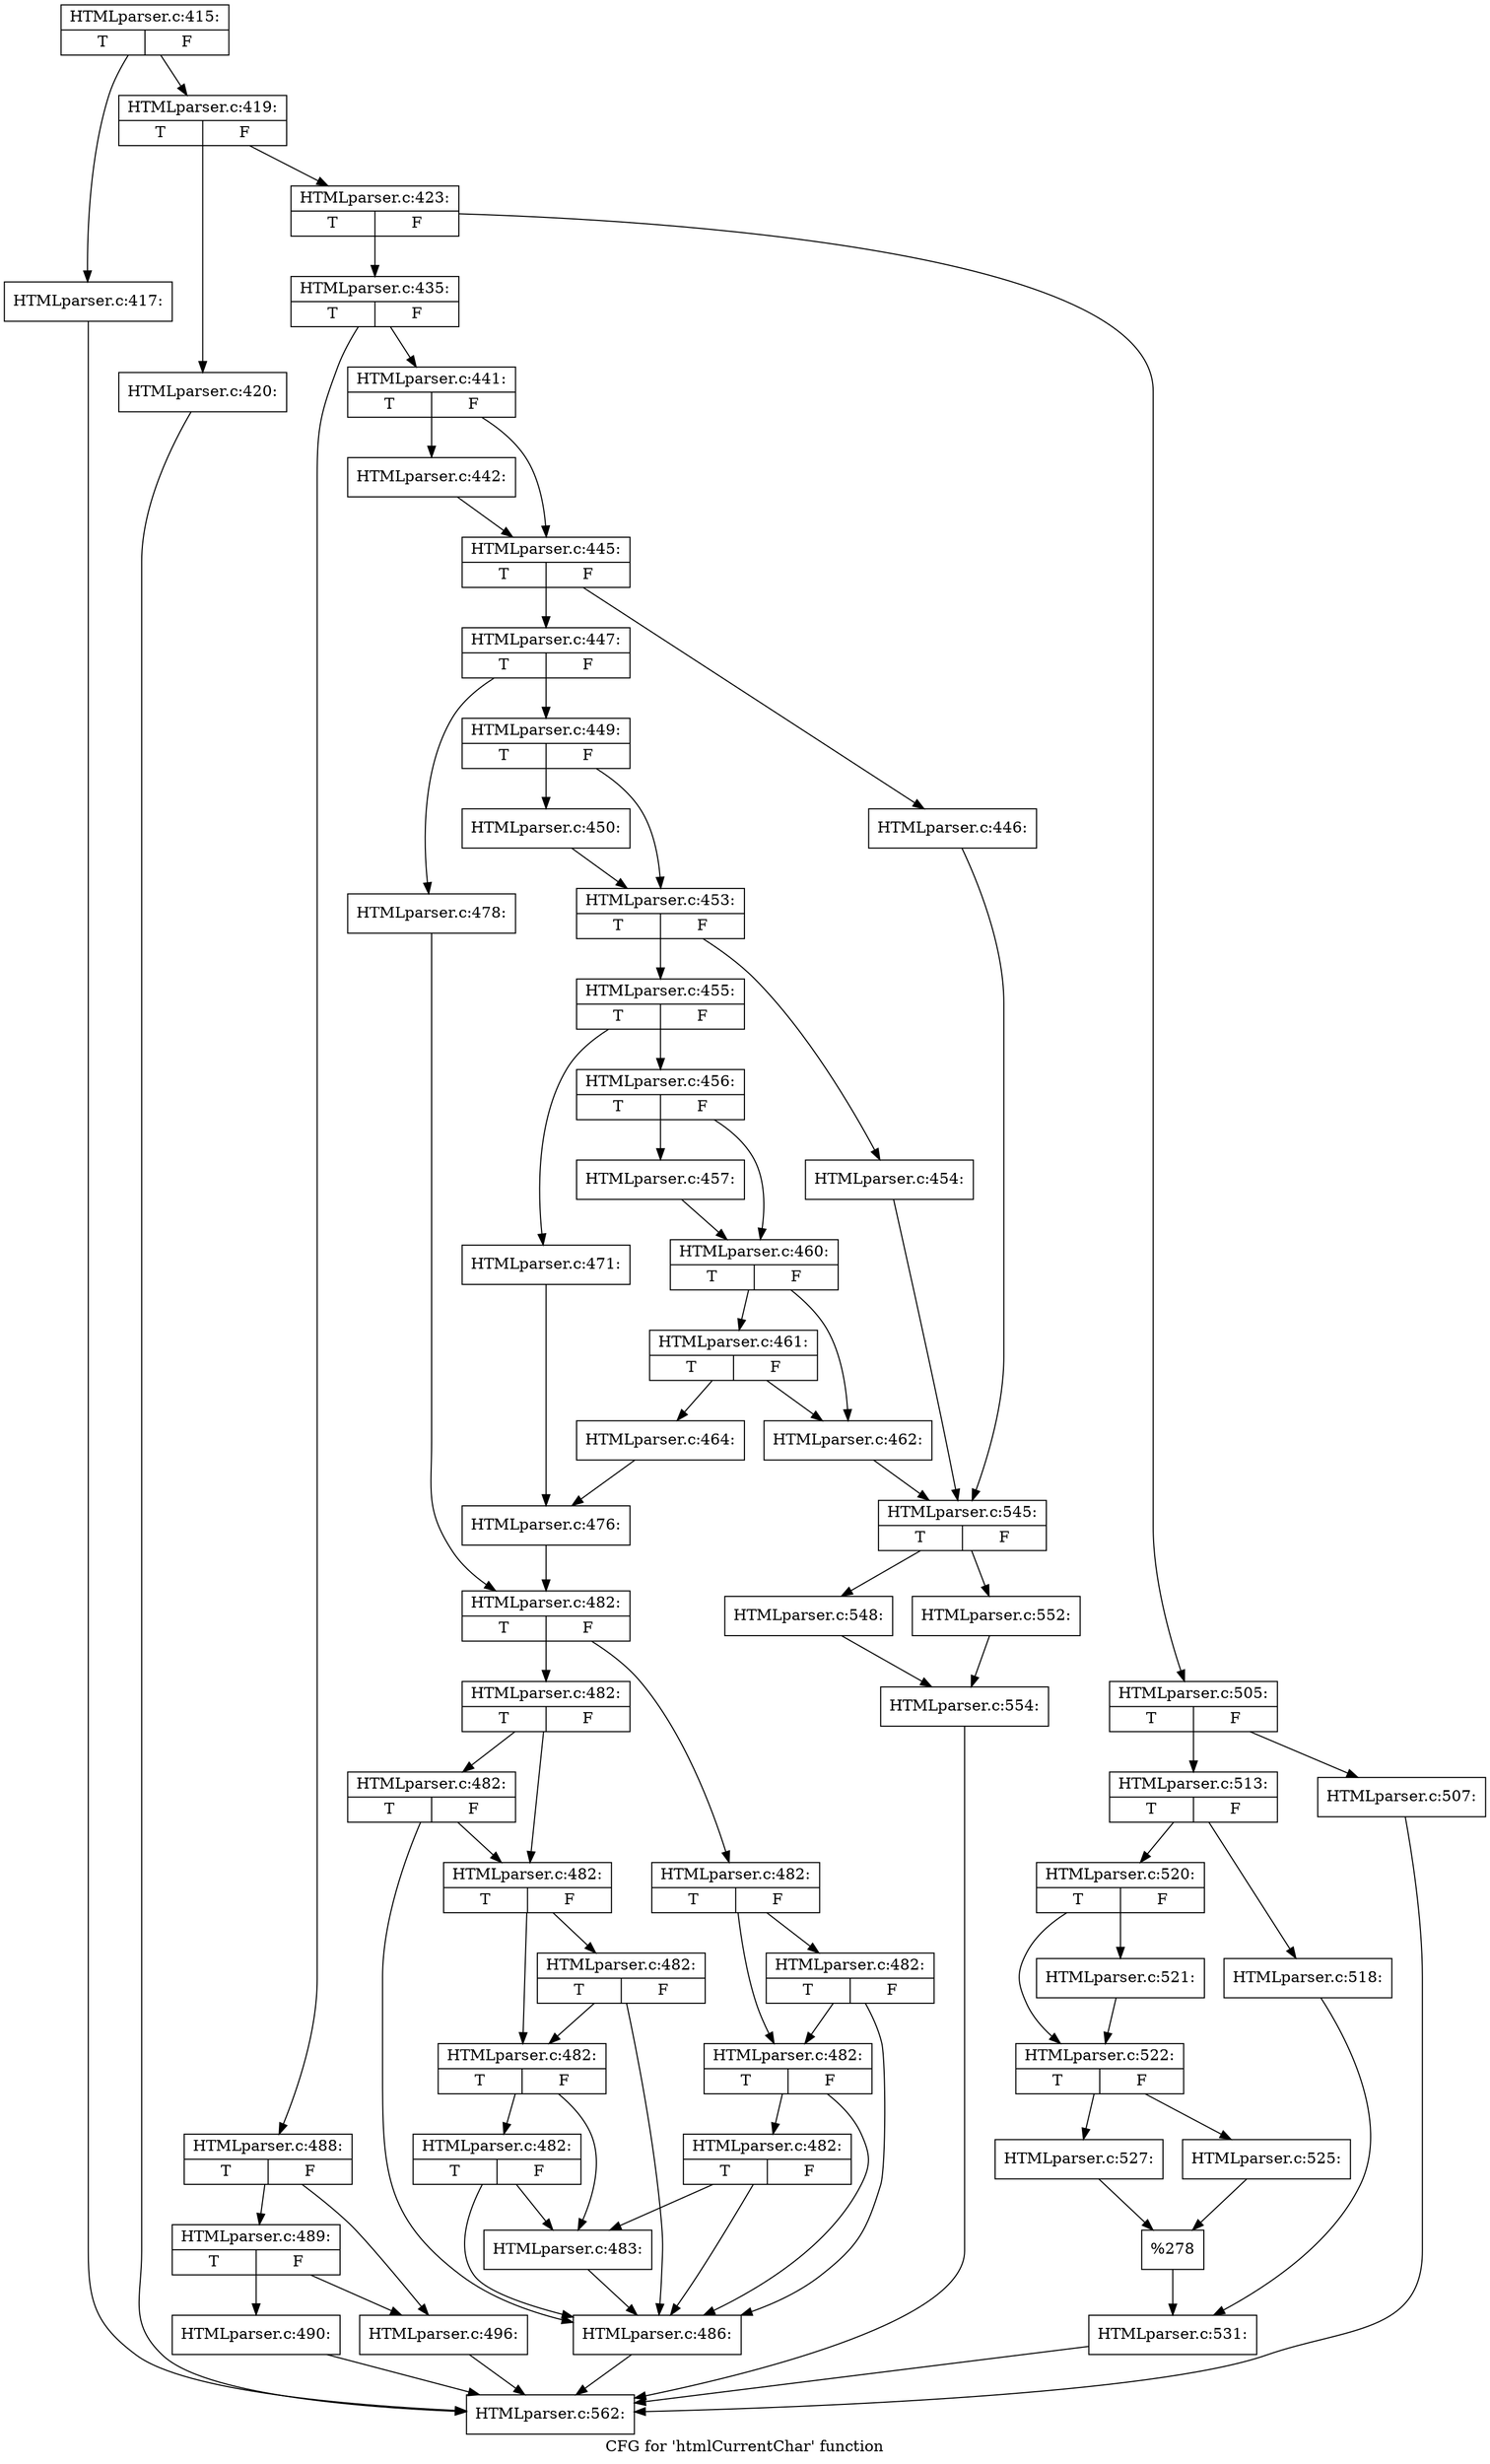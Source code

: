 digraph "CFG for 'htmlCurrentChar' function" {
	label="CFG for 'htmlCurrentChar' function";

	Node0x3e8e9e0 [shape=record,label="{HTMLparser.c:415:|{<s0>T|<s1>F}}"];
	Node0x3e8e9e0 -> Node0x3e828b0;
	Node0x3e8e9e0 -> Node0x3e82900;
	Node0x3e828b0 [shape=record,label="{HTMLparser.c:417:}"];
	Node0x3e828b0 -> Node0x3e82b90;
	Node0x3e82900 [shape=record,label="{HTMLparser.c:419:|{<s0>T|<s1>F}}"];
	Node0x3e82900 -> Node0x3e92100;
	Node0x3e82900 -> Node0x3e92150;
	Node0x3e92100 [shape=record,label="{HTMLparser.c:420:}"];
	Node0x3e92100 -> Node0x3e82b90;
	Node0x3e92150 [shape=record,label="{HTMLparser.c:423:|{<s0>T|<s1>F}}"];
	Node0x3e92150 -> Node0x3e92b10;
	Node0x3e92150 -> Node0x3e92b60;
	Node0x3e92b10 [shape=record,label="{HTMLparser.c:435:|{<s0>T|<s1>F}}"];
	Node0x3e92b10 -> Node0x3e93dd0;
	Node0x3e92b10 -> Node0x3e93e70;
	Node0x3e93dd0 [shape=record,label="{HTMLparser.c:441:|{<s0>T|<s1>F}}"];
	Node0x3e93dd0 -> Node0x3e942b0;
	Node0x3e93dd0 -> Node0x3e94300;
	Node0x3e942b0 [shape=record,label="{HTMLparser.c:442:}"];
	Node0x3e942b0 -> Node0x3e94300;
	Node0x3e94300 [shape=record,label="{HTMLparser.c:445:|{<s0>T|<s1>F}}"];
	Node0x3e94300 -> Node0x3e94f60;
	Node0x3e94300 -> Node0x3e94fb0;
	Node0x3e94f60 [shape=record,label="{HTMLparser.c:446:}"];
	Node0x3e94f60 -> Node0x3e95400;
	Node0x3e94fb0 [shape=record,label="{HTMLparser.c:447:|{<s0>T|<s1>F}}"];
	Node0x3e94fb0 -> Node0x3e95e60;
	Node0x3e94fb0 -> Node0x3e95f00;
	Node0x3e95e60 [shape=record,label="{HTMLparser.c:449:|{<s0>T|<s1>F}}"];
	Node0x3e95e60 -> Node0x3e96430;
	Node0x3e95e60 -> Node0x3e96480;
	Node0x3e96430 [shape=record,label="{HTMLparser.c:450:}"];
	Node0x3e96430 -> Node0x3e96480;
	Node0x3e96480 [shape=record,label="{HTMLparser.c:453:|{<s0>T|<s1>F}}"];
	Node0x3e96480 -> Node0x3e97080;
	Node0x3e96480 -> Node0x3e970d0;
	Node0x3e97080 [shape=record,label="{HTMLparser.c:454:}"];
	Node0x3e97080 -> Node0x3e95400;
	Node0x3e970d0 [shape=record,label="{HTMLparser.c:455:|{<s0>T|<s1>F}}"];
	Node0x3e970d0 -> Node0x3e97710;
	Node0x3e970d0 -> Node0x3e977b0;
	Node0x3e97710 [shape=record,label="{HTMLparser.c:456:|{<s0>T|<s1>F}}"];
	Node0x3e97710 -> Node0x3e97ce0;
	Node0x3e97710 -> Node0x3e97d30;
	Node0x3e97ce0 [shape=record,label="{HTMLparser.c:457:}"];
	Node0x3e97ce0 -> Node0x3e97d30;
	Node0x3e97d30 [shape=record,label="{HTMLparser.c:460:|{<s0>T|<s1>F}}"];
	Node0x3e97d30 -> Node0x3e98930;
	Node0x3e97d30 -> Node0x3e989d0;
	Node0x3e989d0 [shape=record,label="{HTMLparser.c:461:|{<s0>T|<s1>F}}"];
	Node0x3e989d0 -> Node0x3e98930;
	Node0x3e989d0 -> Node0x3e98980;
	Node0x3e98930 [shape=record,label="{HTMLparser.c:462:}"];
	Node0x3e98930 -> Node0x3e95400;
	Node0x3e98980 [shape=record,label="{HTMLparser.c:464:}"];
	Node0x3e98980 -> Node0x3e97760;
	Node0x3e977b0 [shape=record,label="{HTMLparser.c:471:}"];
	Node0x3e977b0 -> Node0x3e97760;
	Node0x3e97760 [shape=record,label="{HTMLparser.c:476:}"];
	Node0x3e97760 -> Node0x3e95eb0;
	Node0x3e95f00 [shape=record,label="{HTMLparser.c:478:}"];
	Node0x3e95f00 -> Node0x3e95eb0;
	Node0x3e95eb0 [shape=record,label="{HTMLparser.c:482:|{<s0>T|<s1>F}}"];
	Node0x3e95eb0 -> Node0x3e9cb90;
	Node0x3e95eb0 -> Node0x3e9cbe0;
	Node0x3e9cb90 [shape=record,label="{HTMLparser.c:482:|{<s0>T|<s1>F}}"];
	Node0x3e9cb90 -> Node0x3e9ced0;
	Node0x3e9cb90 -> Node0x3e9ce80;
	Node0x3e9ced0 [shape=record,label="{HTMLparser.c:482:|{<s0>T|<s1>F}}"];
	Node0x3e9ced0 -> Node0x3e9cb40;
	Node0x3e9ced0 -> Node0x3e9ce80;
	Node0x3e9ce80 [shape=record,label="{HTMLparser.c:482:|{<s0>T|<s1>F}}"];
	Node0x3e9ce80 -> Node0x3e9cb40;
	Node0x3e9ce80 -> Node0x3e9ce30;
	Node0x3e9ce30 [shape=record,label="{HTMLparser.c:482:|{<s0>T|<s1>F}}"];
	Node0x3e9ce30 -> Node0x3e9cb40;
	Node0x3e9ce30 -> Node0x3e9caf0;
	Node0x3e9cbe0 [shape=record,label="{HTMLparser.c:482:|{<s0>T|<s1>F}}"];
	Node0x3e9cbe0 -> Node0x3e9d580;
	Node0x3e9cbe0 -> Node0x3e9d530;
	Node0x3e9d580 [shape=record,label="{HTMLparser.c:482:|{<s0>T|<s1>F}}"];
	Node0x3e9d580 -> Node0x3e9cb40;
	Node0x3e9d580 -> Node0x3e9d530;
	Node0x3e9d530 [shape=record,label="{HTMLparser.c:482:|{<s0>T|<s1>F}}"];
	Node0x3e9d530 -> Node0x3e9d8b0;
	Node0x3e9d530 -> Node0x3e9d4e0;
	Node0x3e9d8b0 [shape=record,label="{HTMLparser.c:482:|{<s0>T|<s1>F}}"];
	Node0x3e9d8b0 -> Node0x3e9cb40;
	Node0x3e9d8b0 -> Node0x3e9d4e0;
	Node0x3e9d4e0 [shape=record,label="{HTMLparser.c:482:|{<s0>T|<s1>F}}"];
	Node0x3e9d4e0 -> Node0x3e9dbe0;
	Node0x3e9d4e0 -> Node0x3e9caf0;
	Node0x3e9dbe0 [shape=record,label="{HTMLparser.c:482:|{<s0>T|<s1>F}}"];
	Node0x3e9dbe0 -> Node0x3e9cb40;
	Node0x3e9dbe0 -> Node0x3e9caf0;
	Node0x3e9caf0 [shape=record,label="{HTMLparser.c:483:}"];
	Node0x3e9caf0 -> Node0x3e9cb40;
	Node0x3e9cb40 [shape=record,label="{HTMLparser.c:486:}"];
	Node0x3e9cb40 -> Node0x3e82b90;
	Node0x3e93e70 [shape=record,label="{HTMLparser.c:488:|{<s0>T|<s1>F}}"];
	Node0x3e93e70 -> Node0x3e9e820;
	Node0x3e93e70 -> Node0x3e9e7d0;
	Node0x3e9e820 [shape=record,label="{HTMLparser.c:489:|{<s0>T|<s1>F}}"];
	Node0x3e9e820 -> Node0x3e9e780;
	Node0x3e9e820 -> Node0x3e9e7d0;
	Node0x3e9e780 [shape=record,label="{HTMLparser.c:490:}"];
	Node0x3e9e780 -> Node0x3e82b90;
	Node0x3e9e7d0 [shape=record,label="{HTMLparser.c:496:}"];
	Node0x3e9e7d0 -> Node0x3e82b90;
	Node0x3e92b60 [shape=record,label="{HTMLparser.c:505:|{<s0>T|<s1>F}}"];
	Node0x3e92b60 -> Node0x3e93e20;
	Node0x3e92b60 -> Node0x3ea05c0;
	Node0x3e93e20 [shape=record,label="{HTMLparser.c:507:}"];
	Node0x3e93e20 -> Node0x3e82b90;
	Node0x3ea05c0 [shape=record,label="{HTMLparser.c:513:|{<s0>T|<s1>F}}"];
	Node0x3ea05c0 -> Node0x38759e0;
	Node0x3ea05c0 -> Node0x3ea23c0;
	Node0x38759e0 [shape=record,label="{HTMLparser.c:518:}"];
	Node0x38759e0 -> Node0x3ea2030;
	Node0x3ea23c0 [shape=record,label="{HTMLparser.c:520:|{<s0>T|<s1>F}}"];
	Node0x3ea23c0 -> Node0x3ea26e0;
	Node0x3ea23c0 -> Node0x3ea2730;
	Node0x3ea26e0 [shape=record,label="{HTMLparser.c:521:}"];
	Node0x3ea26e0 -> Node0x3ea2730;
	Node0x3ea2730 [shape=record,label="{HTMLparser.c:522:|{<s0>T|<s1>F}}"];
	Node0x3ea2730 -> Node0x3ea3890;
	Node0x3ea2730 -> Node0x3ea3c70;
	Node0x3ea3890 [shape=record,label="{HTMLparser.c:525:}"];
	Node0x3ea3890 -> Node0x3ea3c20;
	Node0x3ea3c70 [shape=record,label="{HTMLparser.c:527:}"];
	Node0x3ea3c70 -> Node0x3ea3c20;
	Node0x3ea3c20 [shape=record,label="{%278}"];
	Node0x3ea3c20 -> Node0x3ea2030;
	Node0x3ea2030 [shape=record,label="{HTMLparser.c:531:}"];
	Node0x3ea2030 -> Node0x3e82b90;
	Node0x3e95400 [shape=record,label="{HTMLparser.c:545:|{<s0>T|<s1>F}}"];
	Node0x3e95400 -> Node0x3b79ee0;
	Node0x3e95400 -> Node0x3b7a2f0;
	Node0x3b79ee0 [shape=record,label="{HTMLparser.c:548:}"];
	Node0x3b79ee0 -> Node0x3b79e90;
	Node0x3b7a2f0 [shape=record,label="{HTMLparser.c:552:}"];
	Node0x3b7a2f0 -> Node0x3b79e90;
	Node0x3b79e90 [shape=record,label="{HTMLparser.c:554:}"];
	Node0x3b79e90 -> Node0x3e82b90;
	Node0x3e82b90 [shape=record,label="{HTMLparser.c:562:}"];
}
